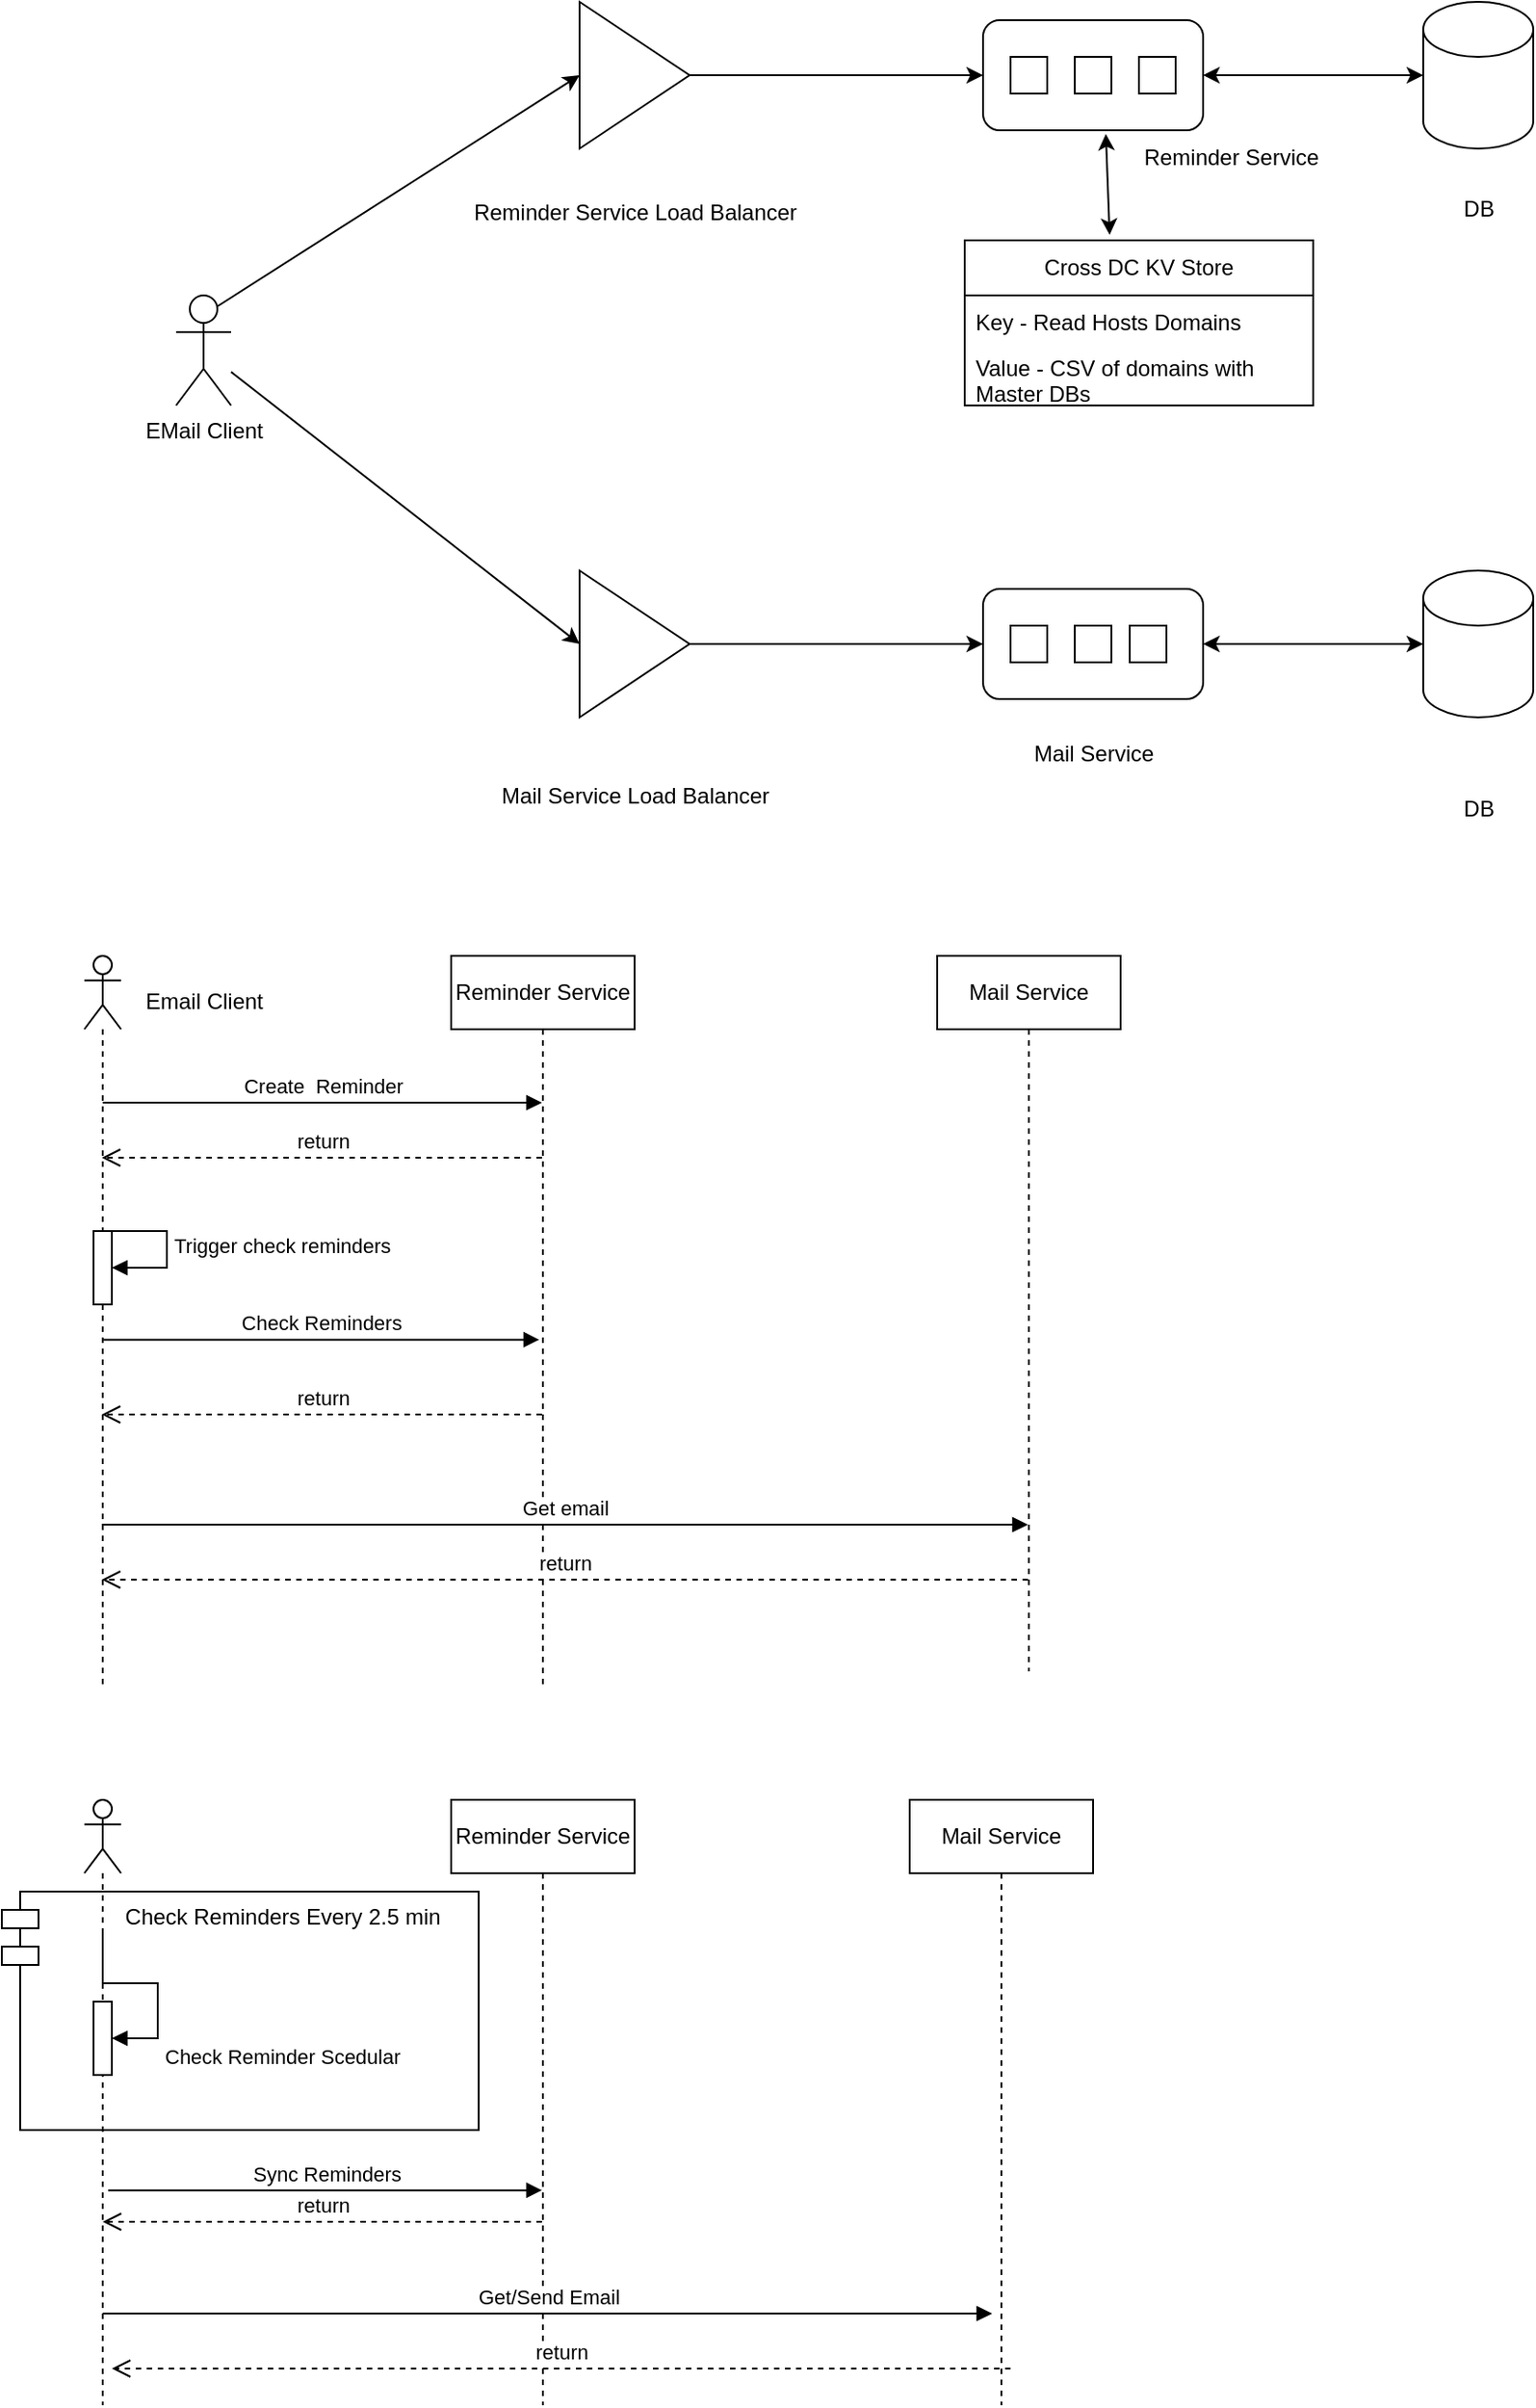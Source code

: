 <mxfile version="21.7.4" type="github">
  <diagram name="Page-1" id="kyI_1amHIWdgw4ZrkJxQ">
    <mxGraphModel dx="1194" dy="642" grid="1" gridSize="10" guides="1" tooltips="1" connect="1" arrows="1" fold="1" page="1" pageScale="1" pageWidth="850" pageHeight="1100" math="0" shadow="0">
      <root>
        <mxCell id="0" />
        <mxCell id="1" parent="0" />
        <mxCell id="lCWfozKxFRcrKscHys-w-1" value="EMail Client" style="shape=umlActor;verticalLabelPosition=bottom;verticalAlign=top;html=1;outlineConnect=0;" parent="1" vertex="1">
          <mxGeometry x="100" y="270" width="30" height="60" as="geometry" />
        </mxCell>
        <mxCell id="lCWfozKxFRcrKscHys-w-4" value="" style="triangle;whiteSpace=wrap;html=1;" parent="1" vertex="1">
          <mxGeometry x="320" y="110" width="60" height="80" as="geometry" />
        </mxCell>
        <mxCell id="lCWfozKxFRcrKscHys-w-5" value="Reminder Service Load Balancer" style="text;html=1;align=center;verticalAlign=middle;resizable=0;points=[];autosize=1;strokeColor=none;fillColor=none;" parent="1" vertex="1">
          <mxGeometry x="250" y="210" width="200" height="30" as="geometry" />
        </mxCell>
        <mxCell id="lCWfozKxFRcrKscHys-w-6" value="" style="triangle;whiteSpace=wrap;html=1;" parent="1" vertex="1">
          <mxGeometry x="320" y="420" width="60" height="80" as="geometry" />
        </mxCell>
        <mxCell id="lCWfozKxFRcrKscHys-w-7" value="Mail Service Load Balancer" style="text;html=1;align=center;verticalAlign=middle;resizable=0;points=[];autosize=1;strokeColor=none;fillColor=none;" parent="1" vertex="1">
          <mxGeometry x="265" y="528" width="170" height="30" as="geometry" />
        </mxCell>
        <mxCell id="lCWfozKxFRcrKscHys-w-8" value="" style="rounded=1;whiteSpace=wrap;html=1;" parent="1" vertex="1">
          <mxGeometry x="540" y="120" width="120" height="60" as="geometry" />
        </mxCell>
        <mxCell id="lCWfozKxFRcrKscHys-w-9" value="" style="rounded=1;whiteSpace=wrap;html=1;" parent="1" vertex="1">
          <mxGeometry x="540" y="430" width="120" height="60" as="geometry" />
        </mxCell>
        <mxCell id="lCWfozKxFRcrKscHys-w-10" value="" style="shape=cylinder3;whiteSpace=wrap;html=1;boundedLbl=1;backgroundOutline=1;size=15;" parent="1" vertex="1">
          <mxGeometry x="780" y="110" width="60" height="80" as="geometry" />
        </mxCell>
        <mxCell id="lCWfozKxFRcrKscHys-w-11" value="" style="shape=cylinder3;whiteSpace=wrap;html=1;boundedLbl=1;backgroundOutline=1;size=15;" parent="1" vertex="1">
          <mxGeometry x="780" y="420" width="60" height="80" as="geometry" />
        </mxCell>
        <mxCell id="lCWfozKxFRcrKscHys-w-12" value="Reminder Service" style="text;html=1;align=center;verticalAlign=middle;resizable=0;points=[];autosize=1;strokeColor=none;fillColor=none;" parent="1" vertex="1">
          <mxGeometry x="615" y="180" width="120" height="30" as="geometry" />
        </mxCell>
        <mxCell id="lCWfozKxFRcrKscHys-w-13" value="Mail Service" style="text;html=1;align=center;verticalAlign=middle;resizable=0;points=[];autosize=1;strokeColor=none;fillColor=none;" parent="1" vertex="1">
          <mxGeometry x="555" y="505" width="90" height="30" as="geometry" />
        </mxCell>
        <mxCell id="lCWfozKxFRcrKscHys-w-14" value="DB" style="text;html=1;align=center;verticalAlign=middle;resizable=0;points=[];autosize=1;strokeColor=none;fillColor=none;" parent="1" vertex="1">
          <mxGeometry x="790" y="208" width="40" height="30" as="geometry" />
        </mxCell>
        <mxCell id="lCWfozKxFRcrKscHys-w-15" value="DB" style="text;html=1;align=center;verticalAlign=middle;resizable=0;points=[];autosize=1;strokeColor=none;fillColor=none;" parent="1" vertex="1">
          <mxGeometry x="790" y="535" width="40" height="30" as="geometry" />
        </mxCell>
        <mxCell id="lCWfozKxFRcrKscHys-w-17" value="" style="endArrow=classic;html=1;rounded=0;exitX=0.75;exitY=0.1;exitDx=0;exitDy=0;exitPerimeter=0;entryX=0;entryY=0.5;entryDx=0;entryDy=0;" parent="1" source="lCWfozKxFRcrKscHys-w-1" target="lCWfozKxFRcrKscHys-w-4" edge="1">
          <mxGeometry width="50" height="50" relative="1" as="geometry">
            <mxPoint x="540" y="360" as="sourcePoint" />
            <mxPoint x="590" y="310" as="targetPoint" />
          </mxGeometry>
        </mxCell>
        <mxCell id="lCWfozKxFRcrKscHys-w-18" value="" style="endArrow=classic;html=1;rounded=0;entryX=0;entryY=0.5;entryDx=0;entryDy=0;" parent="1" source="lCWfozKxFRcrKscHys-w-1" target="lCWfozKxFRcrKscHys-w-6" edge="1">
          <mxGeometry width="50" height="50" relative="1" as="geometry">
            <mxPoint x="540" y="360" as="sourcePoint" />
            <mxPoint x="590" y="310" as="targetPoint" />
          </mxGeometry>
        </mxCell>
        <mxCell id="lCWfozKxFRcrKscHys-w-19" value="" style="endArrow=classic;html=1;rounded=0;exitX=1;exitY=0.5;exitDx=0;exitDy=0;entryX=0;entryY=0.5;entryDx=0;entryDy=0;" parent="1" source="lCWfozKxFRcrKscHys-w-4" target="lCWfozKxFRcrKscHys-w-8" edge="1">
          <mxGeometry width="50" height="50" relative="1" as="geometry">
            <mxPoint x="540" y="360" as="sourcePoint" />
            <mxPoint x="590" y="310" as="targetPoint" />
          </mxGeometry>
        </mxCell>
        <mxCell id="lCWfozKxFRcrKscHys-w-20" value="" style="endArrow=classic;html=1;rounded=0;exitX=1;exitY=0.5;exitDx=0;exitDy=0;entryX=0;entryY=0.5;entryDx=0;entryDy=0;" parent="1" source="lCWfozKxFRcrKscHys-w-6" target="lCWfozKxFRcrKscHys-w-9" edge="1">
          <mxGeometry width="50" height="50" relative="1" as="geometry">
            <mxPoint x="540" y="360" as="sourcePoint" />
            <mxPoint x="590" y="310" as="targetPoint" />
          </mxGeometry>
        </mxCell>
        <mxCell id="lCWfozKxFRcrKscHys-w-21" value="" style="endArrow=classic;startArrow=classic;html=1;rounded=0;entryX=0;entryY=0.5;entryDx=0;entryDy=0;entryPerimeter=0;exitX=1;exitY=0.5;exitDx=0;exitDy=0;" parent="1" source="lCWfozKxFRcrKscHys-w-8" target="lCWfozKxFRcrKscHys-w-10" edge="1">
          <mxGeometry width="50" height="50" relative="1" as="geometry">
            <mxPoint x="540" y="360" as="sourcePoint" />
            <mxPoint x="590" y="310" as="targetPoint" />
          </mxGeometry>
        </mxCell>
        <mxCell id="lCWfozKxFRcrKscHys-w-22" value="" style="endArrow=classic;startArrow=classic;html=1;rounded=0;entryX=0;entryY=0.5;entryDx=0;entryDy=0;entryPerimeter=0;exitX=1;exitY=0.5;exitDx=0;exitDy=0;" parent="1" source="lCWfozKxFRcrKscHys-w-9" target="lCWfozKxFRcrKscHys-w-11" edge="1">
          <mxGeometry width="50" height="50" relative="1" as="geometry">
            <mxPoint x="540" y="360" as="sourcePoint" />
            <mxPoint x="590" y="310" as="targetPoint" />
          </mxGeometry>
        </mxCell>
        <mxCell id="lCWfozKxFRcrKscHys-w-23" value="" style="whiteSpace=wrap;html=1;aspect=fixed;" parent="1" vertex="1">
          <mxGeometry x="555" y="450" width="20" height="20" as="geometry" />
        </mxCell>
        <mxCell id="lCWfozKxFRcrKscHys-w-25" value="" style="whiteSpace=wrap;html=1;aspect=fixed;" parent="1" vertex="1">
          <mxGeometry x="590" y="450" width="20" height="20" as="geometry" />
        </mxCell>
        <mxCell id="lCWfozKxFRcrKscHys-w-26" value="" style="whiteSpace=wrap;html=1;aspect=fixed;" parent="1" vertex="1">
          <mxGeometry x="620" y="450" width="20" height="20" as="geometry" />
        </mxCell>
        <mxCell id="lCWfozKxFRcrKscHys-w-27" value="" style="whiteSpace=wrap;html=1;aspect=fixed;" parent="1" vertex="1">
          <mxGeometry x="555" y="140" width="20" height="20" as="geometry" />
        </mxCell>
        <mxCell id="lCWfozKxFRcrKscHys-w-28" value="" style="whiteSpace=wrap;html=1;aspect=fixed;" parent="1" vertex="1">
          <mxGeometry x="590" y="140" width="20" height="20" as="geometry" />
        </mxCell>
        <mxCell id="lCWfozKxFRcrKscHys-w-29" value="" style="whiteSpace=wrap;html=1;aspect=fixed;" parent="1" vertex="1">
          <mxGeometry x="625" y="140" width="20" height="20" as="geometry" />
        </mxCell>
        <mxCell id="lCWfozKxFRcrKscHys-w-31" value="" style="endArrow=classic;startArrow=classic;html=1;rounded=0;entryX=0.558;entryY=1.033;entryDx=0;entryDy=0;exitX=0.416;exitY=-0.033;exitDx=0;exitDy=0;entryPerimeter=0;exitPerimeter=0;" parent="1" source="lCWfozKxFRcrKscHys-w-32" target="lCWfozKxFRcrKscHys-w-8" edge="1">
          <mxGeometry width="50" height="50" relative="1" as="geometry">
            <mxPoint x="540" y="370" as="sourcePoint" />
            <mxPoint x="590" y="320" as="targetPoint" />
          </mxGeometry>
        </mxCell>
        <mxCell id="lCWfozKxFRcrKscHys-w-32" value="Cross DC KV Store" style="swimlane;fontStyle=0;childLayout=stackLayout;horizontal=1;startSize=30;horizontalStack=0;resizeParent=1;resizeParentMax=0;resizeLast=0;collapsible=1;marginBottom=0;whiteSpace=wrap;html=1;" parent="1" vertex="1">
          <mxGeometry x="530" y="240" width="190" height="90" as="geometry" />
        </mxCell>
        <mxCell id="lCWfozKxFRcrKscHys-w-33" value="Key - Read Hosts Domains" style="text;strokeColor=none;fillColor=none;align=left;verticalAlign=middle;spacingLeft=4;spacingRight=4;overflow=hidden;points=[[0,0.5],[1,0.5]];portConstraint=eastwest;rotatable=0;whiteSpace=wrap;html=1;" parent="lCWfozKxFRcrKscHys-w-32" vertex="1">
          <mxGeometry y="30" width="190" height="30" as="geometry" />
        </mxCell>
        <mxCell id="lCWfozKxFRcrKscHys-w-34" value="Value - CSV of domains with Master DBs" style="text;strokeColor=none;fillColor=none;align=left;verticalAlign=middle;spacingLeft=4;spacingRight=4;overflow=hidden;points=[[0,0.5],[1,0.5]];portConstraint=eastwest;rotatable=0;whiteSpace=wrap;html=1;" parent="lCWfozKxFRcrKscHys-w-32" vertex="1">
          <mxGeometry y="60" width="190" height="30" as="geometry" />
        </mxCell>
        <mxCell id="lCWfozKxFRcrKscHys-w-36" value="" style="shape=umlLifeline;perimeter=lifelinePerimeter;whiteSpace=wrap;html=1;container=1;dropTarget=0;collapsible=0;recursiveResize=0;outlineConnect=0;portConstraint=eastwest;newEdgeStyle={&quot;curved&quot;:0,&quot;rounded&quot;:0};participant=umlActor;" parent="1" vertex="1">
          <mxGeometry x="50" y="630" width="20" height="400" as="geometry" />
        </mxCell>
        <mxCell id="lCWfozKxFRcrKscHys-w-41" value="" style="html=1;points=[[0,0,0,0,5],[0,1,0,0,-5],[1,0,0,0,5],[1,1,0,0,-5]];perimeter=orthogonalPerimeter;outlineConnect=0;targetShapes=umlLifeline;portConstraint=eastwest;newEdgeStyle={&quot;curved&quot;:0,&quot;rounded&quot;:0};" parent="lCWfozKxFRcrKscHys-w-36" vertex="1">
          <mxGeometry x="5" y="150" width="10" height="40" as="geometry" />
        </mxCell>
        <mxCell id="lCWfozKxFRcrKscHys-w-42" value="Trigger check reminders" style="html=1;align=left;spacingLeft=2;endArrow=block;rounded=0;edgeStyle=orthogonalEdgeStyle;curved=0;rounded=0;" parent="lCWfozKxFRcrKscHys-w-36" source="lCWfozKxFRcrKscHys-w-36" target="lCWfozKxFRcrKscHys-w-41" edge="1">
          <mxGeometry relative="1" as="geometry">
            <mxPoint x="15" y="130" as="sourcePoint" />
            <Array as="points">
              <mxPoint x="45" y="150" />
              <mxPoint x="45" y="170" />
            </Array>
          </mxGeometry>
        </mxCell>
        <mxCell id="lCWfozKxFRcrKscHys-w-37" value="Reminder Service" style="shape=umlLifeline;perimeter=lifelinePerimeter;whiteSpace=wrap;html=1;container=1;dropTarget=0;collapsible=0;recursiveResize=0;outlineConnect=0;portConstraint=eastwest;newEdgeStyle={&quot;curved&quot;:0,&quot;rounded&quot;:0};" parent="1" vertex="1">
          <mxGeometry x="250" y="630" width="100" height="400" as="geometry" />
        </mxCell>
        <mxCell id="lCWfozKxFRcrKscHys-w-38" value="Mail Service" style="shape=umlLifeline;perimeter=lifelinePerimeter;whiteSpace=wrap;html=1;container=1;dropTarget=0;collapsible=0;recursiveResize=0;outlineConnect=0;portConstraint=eastwest;newEdgeStyle={&quot;curved&quot;:0,&quot;rounded&quot;:0};" parent="1" vertex="1">
          <mxGeometry x="515" y="630" width="100" height="390" as="geometry" />
        </mxCell>
        <mxCell id="lCWfozKxFRcrKscHys-w-39" value="Create&amp;nbsp; Reminder" style="html=1;verticalAlign=bottom;endArrow=block;curved=0;rounded=0;" parent="1" source="lCWfozKxFRcrKscHys-w-36" target="lCWfozKxFRcrKscHys-w-37" edge="1">
          <mxGeometry width="80" relative="1" as="geometry">
            <mxPoint x="520" y="900" as="sourcePoint" />
            <mxPoint x="600" y="900" as="targetPoint" />
            <Array as="points">
              <mxPoint x="160" y="710" />
            </Array>
          </mxGeometry>
        </mxCell>
        <mxCell id="lCWfozKxFRcrKscHys-w-40" value="return" style="html=1;verticalAlign=bottom;endArrow=open;dashed=1;endSize=8;curved=0;rounded=0;" parent="1" edge="1">
          <mxGeometry relative="1" as="geometry">
            <mxPoint x="299.5" y="740" as="sourcePoint" />
            <mxPoint x="59.5" y="740" as="targetPoint" />
          </mxGeometry>
        </mxCell>
        <mxCell id="lCWfozKxFRcrKscHys-w-43" value="Check Reminders" style="html=1;verticalAlign=bottom;endArrow=block;curved=0;rounded=0;entryX=0.48;entryY=0.523;entryDx=0;entryDy=0;entryPerimeter=0;" parent="1" source="lCWfozKxFRcrKscHys-w-36" target="lCWfozKxFRcrKscHys-w-37" edge="1">
          <mxGeometry width="80" relative="1" as="geometry">
            <mxPoint x="520" y="900" as="sourcePoint" />
            <mxPoint x="600" y="900" as="targetPoint" />
          </mxGeometry>
        </mxCell>
        <mxCell id="lCWfozKxFRcrKscHys-w-44" value="return" style="html=1;verticalAlign=bottom;endArrow=open;dashed=1;endSize=8;curved=0;rounded=0;" parent="1" edge="1">
          <mxGeometry relative="1" as="geometry">
            <mxPoint x="299.5" y="880" as="sourcePoint" />
            <mxPoint x="59.5" y="880" as="targetPoint" />
          </mxGeometry>
        </mxCell>
        <mxCell id="lCWfozKxFRcrKscHys-w-45" value="Get email" style="html=1;verticalAlign=bottom;endArrow=block;curved=0;rounded=0;" parent="1" edge="1">
          <mxGeometry width="80" relative="1" as="geometry">
            <mxPoint x="59.5" y="940" as="sourcePoint" />
            <mxPoint x="564.5" y="940" as="targetPoint" />
          </mxGeometry>
        </mxCell>
        <mxCell id="lCWfozKxFRcrKscHys-w-46" value="return" style="html=1;verticalAlign=bottom;endArrow=open;dashed=1;endSize=8;curved=0;rounded=0;" parent="1" edge="1">
          <mxGeometry relative="1" as="geometry">
            <mxPoint x="564.5" y="970" as="sourcePoint" />
            <mxPoint x="59.5" y="970" as="targetPoint" />
          </mxGeometry>
        </mxCell>
        <mxCell id="lCWfozKxFRcrKscHys-w-47" value="Email Client" style="text;html=1;align=center;verticalAlign=middle;resizable=0;points=[];autosize=1;strokeColor=none;fillColor=none;" parent="1" vertex="1">
          <mxGeometry x="70" y="640" width="90" height="30" as="geometry" />
        </mxCell>
        <mxCell id="lCWfozKxFRcrKscHys-w-49" value="Reminder Service" style="shape=umlLifeline;perimeter=lifelinePerimeter;whiteSpace=wrap;html=1;container=1;dropTarget=0;collapsible=0;recursiveResize=0;outlineConnect=0;portConstraint=eastwest;newEdgeStyle={&quot;curved&quot;:0,&quot;rounded&quot;:0};" parent="1" vertex="1">
          <mxGeometry x="250" y="1090" width="100" height="330" as="geometry" />
        </mxCell>
        <mxCell id="lCWfozKxFRcrKscHys-w-53" value="&amp;nbsp; &amp;nbsp; &amp;nbsp; &amp;nbsp; Check Reminders Every 2.5 min" style="shape=module;align=left;spacingLeft=20;align=center;verticalAlign=top;whiteSpace=wrap;html=1;" parent="1" vertex="1">
          <mxGeometry x="5" y="1140" width="260" height="130" as="geometry" />
        </mxCell>
        <mxCell id="lCWfozKxFRcrKscHys-w-50" value="Mail Service" style="shape=umlLifeline;perimeter=lifelinePerimeter;whiteSpace=wrap;html=1;container=1;dropTarget=0;collapsible=0;recursiveResize=0;outlineConnect=0;portConstraint=eastwest;newEdgeStyle={&quot;curved&quot;:0,&quot;rounded&quot;:0};" parent="1" vertex="1">
          <mxGeometry x="500" y="1090" width="100" height="330" as="geometry" />
        </mxCell>
        <mxCell id="lCWfozKxFRcrKscHys-w-48" value="" style="shape=umlLifeline;perimeter=lifelinePerimeter;whiteSpace=wrap;html=1;container=1;dropTarget=0;collapsible=0;recursiveResize=0;outlineConnect=0;portConstraint=eastwest;newEdgeStyle={&quot;curved&quot;:0,&quot;rounded&quot;:0};participant=umlActor;" parent="1" vertex="1">
          <mxGeometry x="50" y="1090" width="20" height="330" as="geometry" />
        </mxCell>
        <mxCell id="lCWfozKxFRcrKscHys-w-51" value="" style="html=1;points=[[0,0,0,0,5],[0,1,0,0,-5],[1,0,0,0,5],[1,1,0,0,-5]];perimeter=orthogonalPerimeter;outlineConnect=0;targetShapes=umlLifeline;portConstraint=eastwest;newEdgeStyle={&quot;curved&quot;:0,&quot;rounded&quot;:0};" parent="lCWfozKxFRcrKscHys-w-48" vertex="1">
          <mxGeometry x="5" y="110" width="10" height="40" as="geometry" />
        </mxCell>
        <mxCell id="lCWfozKxFRcrKscHys-w-52" value="Check Reminder Scedular" style="html=1;align=left;spacingLeft=2;endArrow=block;rounded=0;edgeStyle=orthogonalEdgeStyle;curved=0;rounded=0;" parent="lCWfozKxFRcrKscHys-w-48" target="lCWfozKxFRcrKscHys-w-51" edge="1">
          <mxGeometry x="0.565" y="10" relative="1" as="geometry">
            <mxPoint x="10" y="70" as="sourcePoint" />
            <Array as="points">
              <mxPoint x="40" y="100" />
            </Array>
            <mxPoint as="offset" />
          </mxGeometry>
        </mxCell>
        <mxCell id="lCWfozKxFRcrKscHys-w-54" value="Sync Reminders" style="html=1;verticalAlign=bottom;endArrow=block;curved=0;rounded=0;exitX=0.65;exitY=0.645;exitDx=0;exitDy=0;exitPerimeter=0;" parent="1" source="lCWfozKxFRcrKscHys-w-48" target="lCWfozKxFRcrKscHys-w-49" edge="1">
          <mxGeometry width="80" relative="1" as="geometry">
            <mxPoint x="520" y="1250" as="sourcePoint" />
            <mxPoint x="600" y="1250" as="targetPoint" />
          </mxGeometry>
        </mxCell>
        <mxCell id="lCWfozKxFRcrKscHys-w-55" value="return" style="html=1;verticalAlign=bottom;endArrow=open;dashed=1;endSize=8;curved=0;rounded=0;" parent="1" source="lCWfozKxFRcrKscHys-w-49" target="lCWfozKxFRcrKscHys-w-48" edge="1">
          <mxGeometry relative="1" as="geometry">
            <mxPoint x="600" y="1250" as="sourcePoint" />
            <mxPoint x="520" y="1250" as="targetPoint" />
            <Array as="points">
              <mxPoint x="190" y="1320" />
            </Array>
          </mxGeometry>
        </mxCell>
        <mxCell id="lCWfozKxFRcrKscHys-w-56" value="Get/Send Email" style="html=1;verticalAlign=bottom;endArrow=block;curved=0;rounded=0;" parent="1" source="lCWfozKxFRcrKscHys-w-48" edge="1">
          <mxGeometry width="80" relative="1" as="geometry">
            <mxPoint x="55" y="1370" as="sourcePoint" />
            <mxPoint x="545" y="1370" as="targetPoint" />
            <mxPoint as="offset" />
          </mxGeometry>
        </mxCell>
        <mxCell id="lCWfozKxFRcrKscHys-w-57" value="return" style="html=1;verticalAlign=bottom;endArrow=open;dashed=1;endSize=8;curved=0;rounded=0;" parent="1" edge="1">
          <mxGeometry relative="1" as="geometry">
            <mxPoint x="555" y="1400" as="sourcePoint" />
            <mxPoint x="65" y="1400" as="targetPoint" />
          </mxGeometry>
        </mxCell>
      </root>
    </mxGraphModel>
  </diagram>
</mxfile>

